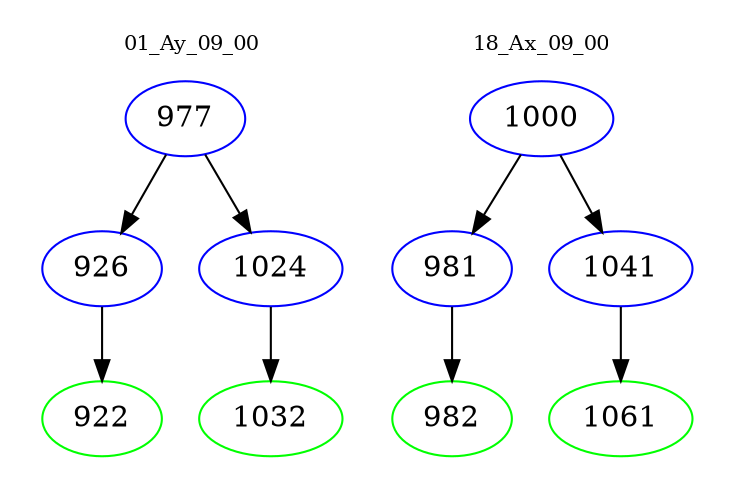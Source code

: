 digraph{
subgraph cluster_0 {
color = white
label = "01_Ay_09_00";
fontsize=10;
T0_977 [label="977", color="blue"]
T0_977 -> T0_926 [color="black"]
T0_926 [label="926", color="blue"]
T0_926 -> T0_922 [color="black"]
T0_922 [label="922", color="green"]
T0_977 -> T0_1024 [color="black"]
T0_1024 [label="1024", color="blue"]
T0_1024 -> T0_1032 [color="black"]
T0_1032 [label="1032", color="green"]
}
subgraph cluster_1 {
color = white
label = "18_Ax_09_00";
fontsize=10;
T1_1000 [label="1000", color="blue"]
T1_1000 -> T1_981 [color="black"]
T1_981 [label="981", color="blue"]
T1_981 -> T1_982 [color="black"]
T1_982 [label="982", color="green"]
T1_1000 -> T1_1041 [color="black"]
T1_1041 [label="1041", color="blue"]
T1_1041 -> T1_1061 [color="black"]
T1_1061 [label="1061", color="green"]
}
}
